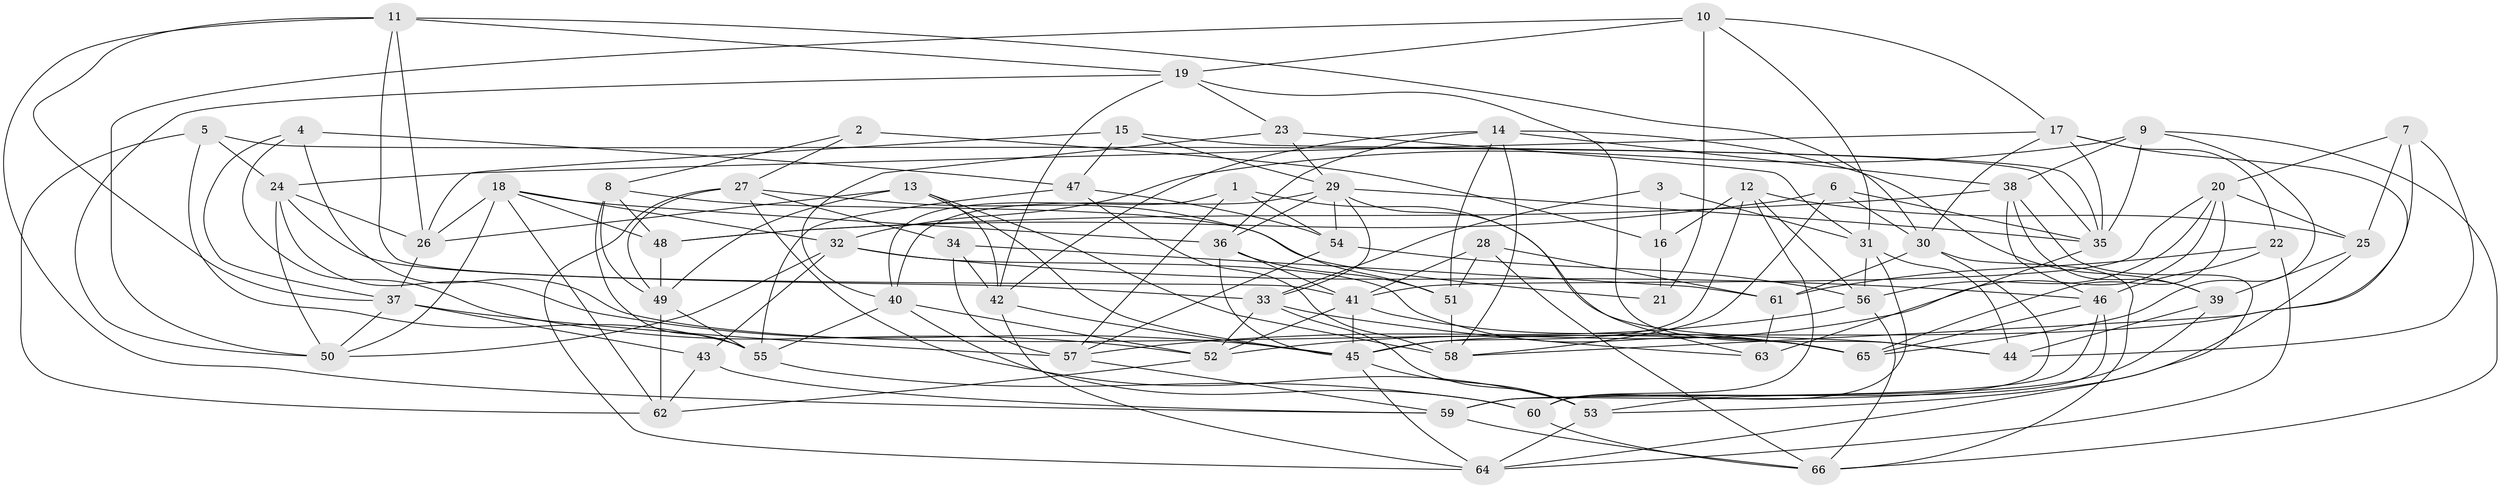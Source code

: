// original degree distribution, {4: 1.0}
// Generated by graph-tools (version 1.1) at 2025/03/03/09/25 03:03:10]
// undirected, 66 vertices, 177 edges
graph export_dot {
graph [start="1"]
  node [color=gray90,style=filled];
  1;
  2;
  3;
  4;
  5;
  6;
  7;
  8;
  9;
  10;
  11;
  12;
  13;
  14;
  15;
  16;
  17;
  18;
  19;
  20;
  21;
  22;
  23;
  24;
  25;
  26;
  27;
  28;
  29;
  30;
  31;
  32;
  33;
  34;
  35;
  36;
  37;
  38;
  39;
  40;
  41;
  42;
  43;
  44;
  45;
  46;
  47;
  48;
  49;
  50;
  51;
  52;
  53;
  54;
  55;
  56;
  57;
  58;
  59;
  60;
  61;
  62;
  63;
  64;
  65;
  66;
  1 -- 40 [weight=1.0];
  1 -- 44 [weight=1.0];
  1 -- 54 [weight=1.0];
  1 -- 57 [weight=1.0];
  2 -- 8 [weight=1.0];
  2 -- 16 [weight=2.0];
  2 -- 27 [weight=1.0];
  3 -- 16 [weight=2.0];
  3 -- 31 [weight=1.0];
  3 -- 33 [weight=1.0];
  4 -- 37 [weight=1.0];
  4 -- 47 [weight=1.0];
  4 -- 52 [weight=1.0];
  4 -- 65 [weight=1.0];
  5 -- 24 [weight=1.0];
  5 -- 35 [weight=1.0];
  5 -- 55 [weight=1.0];
  5 -- 62 [weight=1.0];
  6 -- 30 [weight=1.0];
  6 -- 35 [weight=1.0];
  6 -- 48 [weight=1.0];
  6 -- 58 [weight=1.0];
  7 -- 20 [weight=1.0];
  7 -- 25 [weight=1.0];
  7 -- 44 [weight=1.0];
  7 -- 45 [weight=1.0];
  8 -- 21 [weight=1.0];
  8 -- 48 [weight=1.0];
  8 -- 49 [weight=2.0];
  8 -- 55 [weight=1.0];
  9 -- 32 [weight=1.0];
  9 -- 35 [weight=2.0];
  9 -- 38 [weight=1.0];
  9 -- 65 [weight=1.0];
  9 -- 66 [weight=1.0];
  10 -- 17 [weight=1.0];
  10 -- 19 [weight=1.0];
  10 -- 21 [weight=2.0];
  10 -- 31 [weight=1.0];
  10 -- 50 [weight=1.0];
  11 -- 19 [weight=1.0];
  11 -- 26 [weight=1.0];
  11 -- 30 [weight=1.0];
  11 -- 37 [weight=1.0];
  11 -- 41 [weight=1.0];
  11 -- 59 [weight=1.0];
  12 -- 16 [weight=1.0];
  12 -- 25 [weight=2.0];
  12 -- 45 [weight=1.0];
  12 -- 56 [weight=1.0];
  12 -- 60 [weight=1.0];
  13 -- 26 [weight=1.0];
  13 -- 42 [weight=1.0];
  13 -- 45 [weight=1.0];
  13 -- 49 [weight=2.0];
  13 -- 58 [weight=1.0];
  14 -- 36 [weight=1.0];
  14 -- 38 [weight=1.0];
  14 -- 39 [weight=1.0];
  14 -- 42 [weight=1.0];
  14 -- 51 [weight=1.0];
  14 -- 58 [weight=1.0];
  15 -- 26 [weight=1.0];
  15 -- 29 [weight=1.0];
  15 -- 35 [weight=1.0];
  15 -- 47 [weight=1.0];
  16 -- 21 [weight=1.0];
  17 -- 22 [weight=1.0];
  17 -- 24 [weight=1.0];
  17 -- 30 [weight=1.0];
  17 -- 35 [weight=1.0];
  17 -- 58 [weight=1.0];
  18 -- 26 [weight=1.0];
  18 -- 32 [weight=1.0];
  18 -- 36 [weight=1.0];
  18 -- 48 [weight=1.0];
  18 -- 50 [weight=1.0];
  18 -- 62 [weight=1.0];
  19 -- 23 [weight=1.0];
  19 -- 42 [weight=1.0];
  19 -- 44 [weight=1.0];
  19 -- 50 [weight=1.0];
  20 -- 25 [weight=1.0];
  20 -- 41 [weight=1.0];
  20 -- 52 [weight=1.0];
  20 -- 56 [weight=1.0];
  20 -- 65 [weight=1.0];
  22 -- 46 [weight=1.0];
  22 -- 61 [weight=1.0];
  22 -- 64 [weight=1.0];
  23 -- 29 [weight=1.0];
  23 -- 31 [weight=1.0];
  23 -- 40 [weight=1.0];
  24 -- 26 [weight=1.0];
  24 -- 33 [weight=1.0];
  24 -- 45 [weight=1.0];
  24 -- 50 [weight=1.0];
  25 -- 39 [weight=1.0];
  25 -- 53 [weight=1.0];
  26 -- 37 [weight=1.0];
  27 -- 34 [weight=1.0];
  27 -- 49 [weight=1.0];
  27 -- 51 [weight=1.0];
  27 -- 53 [weight=1.0];
  27 -- 64 [weight=1.0];
  28 -- 41 [weight=1.0];
  28 -- 51 [weight=2.0];
  28 -- 61 [weight=2.0];
  28 -- 66 [weight=1.0];
  29 -- 33 [weight=1.0];
  29 -- 35 [weight=1.0];
  29 -- 36 [weight=1.0];
  29 -- 40 [weight=1.0];
  29 -- 54 [weight=1.0];
  29 -- 63 [weight=1.0];
  30 -- 59 [weight=1.0];
  30 -- 61 [weight=1.0];
  30 -- 66 [weight=1.0];
  31 -- 44 [weight=1.0];
  31 -- 56 [weight=1.0];
  31 -- 60 [weight=1.0];
  32 -- 43 [weight=1.0];
  32 -- 46 [weight=1.0];
  32 -- 50 [weight=1.0];
  32 -- 65 [weight=1.0];
  33 -- 52 [weight=1.0];
  33 -- 53 [weight=1.0];
  33 -- 63 [weight=1.0];
  34 -- 42 [weight=1.0];
  34 -- 57 [weight=1.0];
  34 -- 61 [weight=1.0];
  35 -- 63 [weight=1.0];
  36 -- 41 [weight=1.0];
  36 -- 45 [weight=1.0];
  36 -- 51 [weight=1.0];
  37 -- 43 [weight=1.0];
  37 -- 50 [weight=1.0];
  37 -- 57 [weight=1.0];
  38 -- 39 [weight=1.0];
  38 -- 46 [weight=1.0];
  38 -- 48 [weight=1.0];
  38 -- 64 [weight=1.0];
  39 -- 44 [weight=2.0];
  39 -- 53 [weight=1.0];
  40 -- 52 [weight=1.0];
  40 -- 55 [weight=1.0];
  40 -- 60 [weight=1.0];
  41 -- 45 [weight=2.0];
  41 -- 52 [weight=1.0];
  41 -- 65 [weight=1.0];
  42 -- 45 [weight=1.0];
  42 -- 64 [weight=1.0];
  43 -- 59 [weight=1.0];
  43 -- 62 [weight=1.0];
  45 -- 53 [weight=1.0];
  45 -- 64 [weight=1.0];
  46 -- 59 [weight=1.0];
  46 -- 60 [weight=1.0];
  46 -- 65 [weight=1.0];
  47 -- 54 [weight=2.0];
  47 -- 55 [weight=1.0];
  47 -- 58 [weight=1.0];
  48 -- 49 [weight=2.0];
  49 -- 55 [weight=1.0];
  49 -- 62 [weight=2.0];
  51 -- 58 [weight=3.0];
  52 -- 62 [weight=1.0];
  53 -- 64 [weight=1.0];
  54 -- 56 [weight=1.0];
  54 -- 57 [weight=1.0];
  55 -- 60 [weight=1.0];
  56 -- 57 [weight=1.0];
  56 -- 66 [weight=1.0];
  57 -- 59 [weight=1.0];
  59 -- 66 [weight=1.0];
  60 -- 66 [weight=1.0];
  61 -- 63 [weight=1.0];
}
